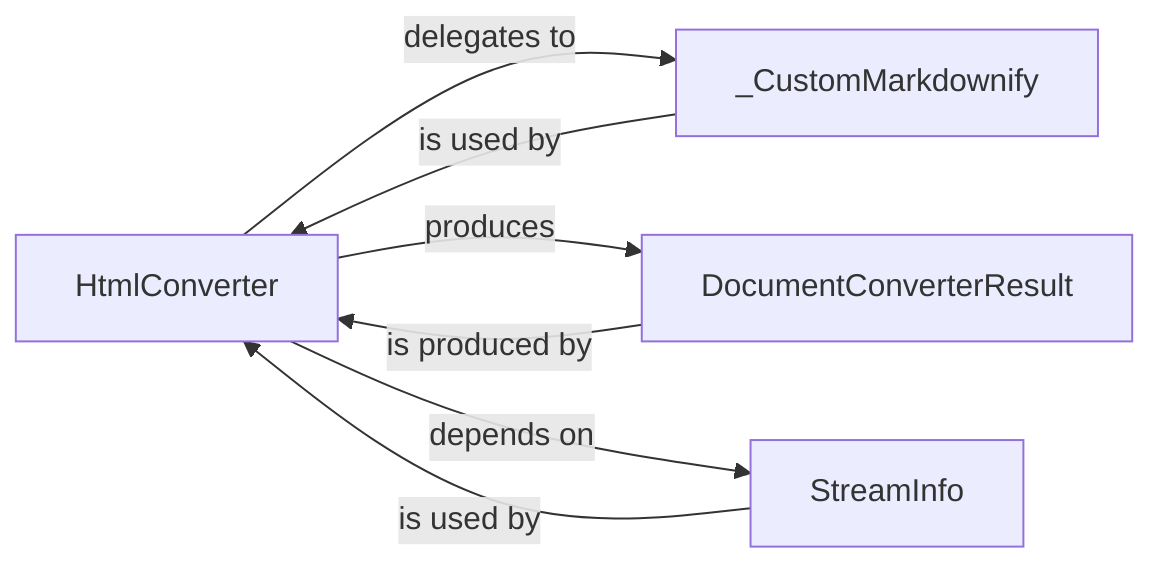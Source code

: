 graph LR
    HtmlConverter["HtmlConverter"]
    _CustomMarkdownify["_CustomMarkdownify"]
    DocumentConverterResult["DocumentConverterResult"]
    StreamInfo["StreamInfo"]
    HtmlConverter -- "delegates to" --> _CustomMarkdownify
    HtmlConverter -- "produces" --> DocumentConverterResult
    HtmlConverter -- "depends on" --> StreamInfo
    _CustomMarkdownify -- "is used by" --> HtmlConverter
    DocumentConverterResult -- "is produced by" --> HtmlConverter
    StreamInfo -- "is used by" --> HtmlConverter
    click HtmlConverter href "./HtmlConverter.md" "Details"
    click _CustomMarkdownify href "./_CustomMarkdownify.md" "Details"